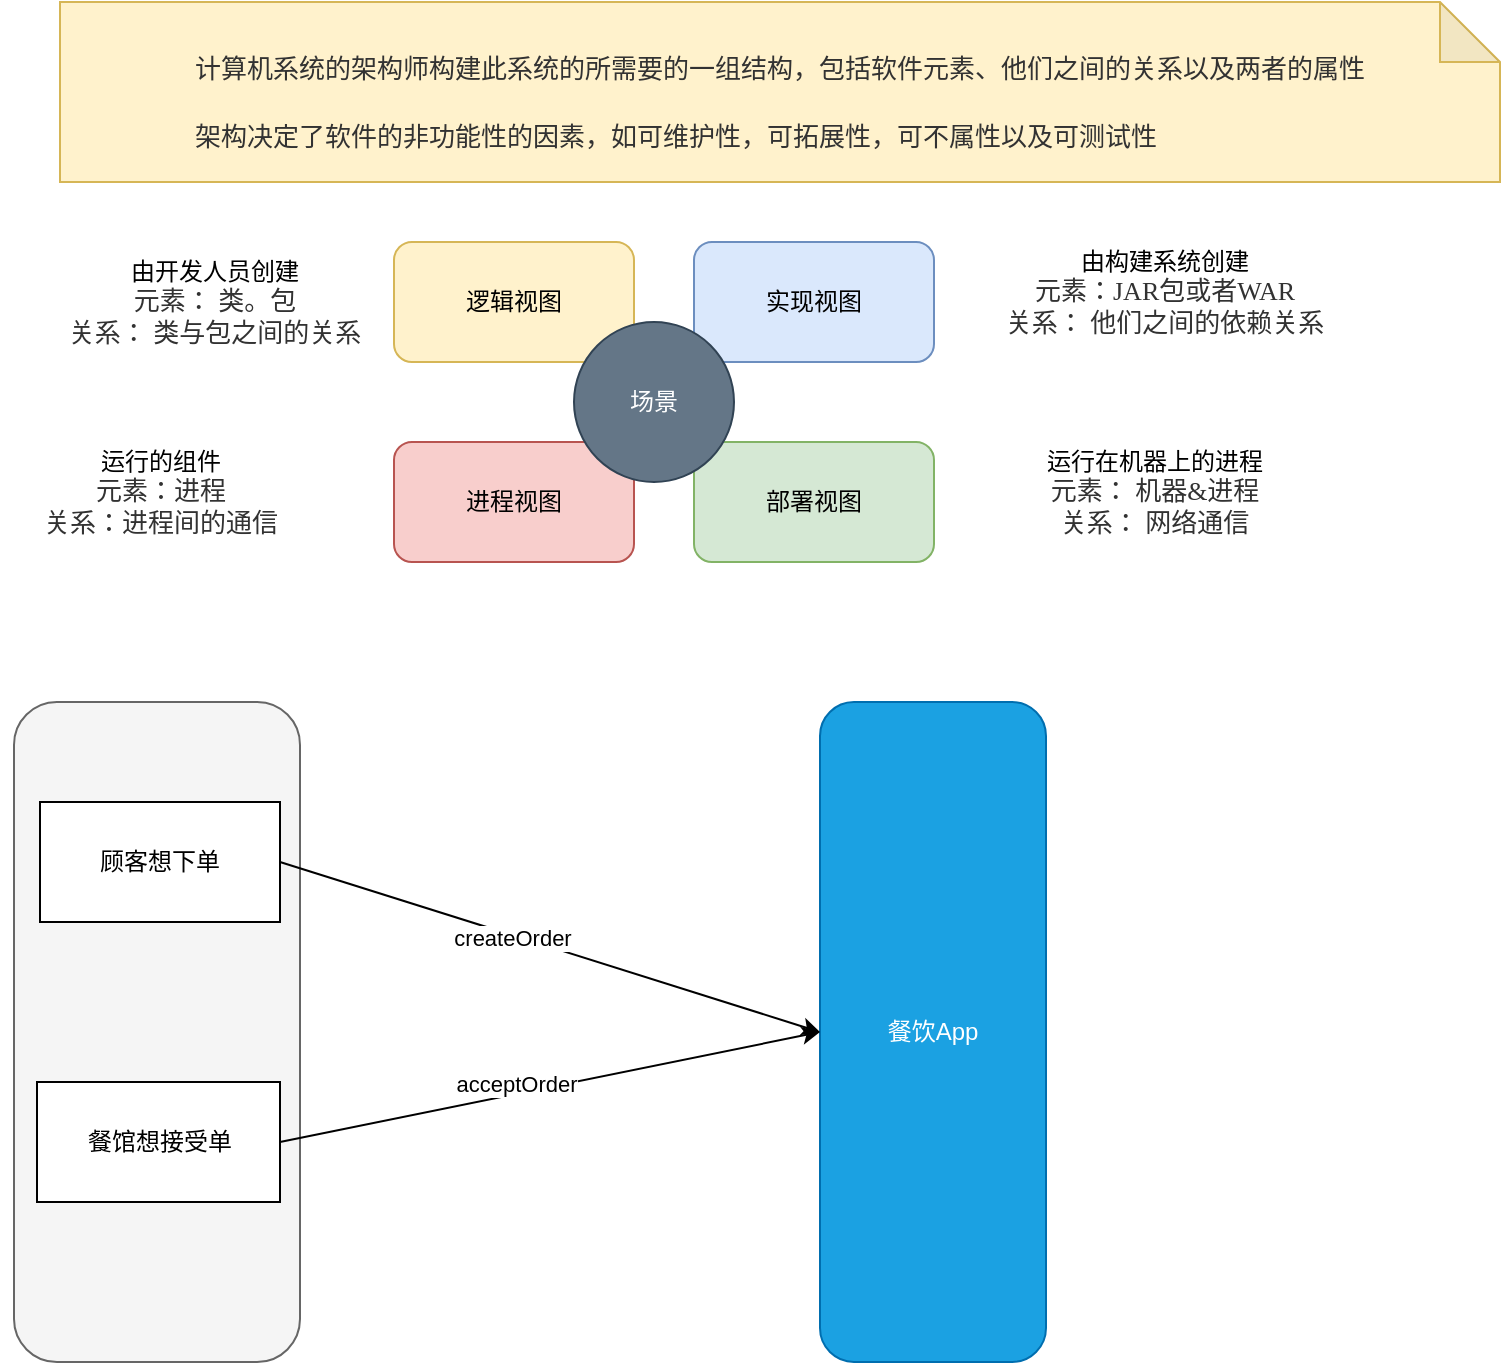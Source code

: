 <mxfile version="21.8.0" type="github">
  <diagram id="C5RBs43oDa-KdzZeNtuy" name="Page-1">
    <mxGraphModel dx="1465" dy="750" grid="1" gridSize="10" guides="1" tooltips="1" connect="1" arrows="1" fold="1" page="1" pageScale="1" pageWidth="1654" pageHeight="1169" math="1" shadow="0">
      <root>
        <mxCell id="WIyWlLk6GJQsqaUBKTNV-0" />
        <mxCell id="WIyWlLk6GJQsqaUBKTNV-1" parent="WIyWlLk6GJQsqaUBKTNV-0" />
        <mxCell id="3KiA_Lac_WNfhhEKunAJ-5" value="逻辑视图" style="rounded=1;whiteSpace=wrap;html=1;fillColor=#fff2cc;strokeColor=#d6b656;" parent="WIyWlLk6GJQsqaUBKTNV-1" vertex="1">
          <mxGeometry x="207" y="140" width="120" height="60" as="geometry" />
        </mxCell>
        <mxCell id="3KiA_Lac_WNfhhEKunAJ-6" value="进程视图" style="rounded=1;whiteSpace=wrap;html=1;fillColor=#f8cecc;strokeColor=#b85450;" parent="WIyWlLk6GJQsqaUBKTNV-1" vertex="1">
          <mxGeometry x="207" y="240" width="120" height="60" as="geometry" />
        </mxCell>
        <mxCell id="3KiA_Lac_WNfhhEKunAJ-7" value="实现视图" style="rounded=1;whiteSpace=wrap;html=1;fillColor=#dae8fc;strokeColor=#6c8ebf;" parent="WIyWlLk6GJQsqaUBKTNV-1" vertex="1">
          <mxGeometry x="357" y="140" width="120" height="60" as="geometry" />
        </mxCell>
        <mxCell id="3KiA_Lac_WNfhhEKunAJ-8" value="部署视图" style="rounded=1;whiteSpace=wrap;html=1;fillColor=#d5e8d4;strokeColor=#82b366;" parent="WIyWlLk6GJQsqaUBKTNV-1" vertex="1">
          <mxGeometry x="357" y="240" width="120" height="60" as="geometry" />
        </mxCell>
        <mxCell id="3KiA_Lac_WNfhhEKunAJ-9" value="场景" style="ellipse;whiteSpace=wrap;html=1;aspect=fixed;fillColor=#647687;fontColor=#ffffff;strokeColor=#314354;" parent="WIyWlLk6GJQsqaUBKTNV-1" vertex="1">
          <mxGeometry x="297" y="180" width="80" height="80" as="geometry" />
        </mxCell>
        <mxCell id="3KiA_Lac_WNfhhEKunAJ-12" value="由开发人员创建&lt;div style=&quot;resize: none; outline: none; font-size: 13px; color: rgb(50, 50, 50); font-family: 微软雅黑;&quot;&gt;元素： 类。包&lt;/div&gt;&lt;div style=&quot;resize: none; outline: none; font-size: 13px; color: rgb(50, 50, 50); font-family: 微软雅黑;&quot;&gt;关系： 类与包之间的关系&lt;/div&gt;" style="text;html=1;align=center;verticalAlign=middle;resizable=0;points=[];autosize=1;strokeColor=none;fillColor=none;" parent="WIyWlLk6GJQsqaUBKTNV-1" vertex="1">
          <mxGeometry x="17" y="135" width="200" height="70" as="geometry" />
        </mxCell>
        <mxCell id="3KiA_Lac_WNfhhEKunAJ-13" value="运行的组件&lt;div style=&quot;resize: none; outline: none; font-size: 13px; color: rgb(50, 50, 50); font-family: 微软雅黑;&quot;&gt;元素：进程&lt;/div&gt;&lt;div style=&quot;resize: none; outline: none; font-size: 13px; color: rgb(50, 50, 50); font-family: 微软雅黑;&quot;&gt;关系：进程间的通信&lt;/div&gt;" style="text;html=1;align=center;verticalAlign=middle;resizable=0;points=[];autosize=1;strokeColor=none;fillColor=none;" parent="WIyWlLk6GJQsqaUBKTNV-1" vertex="1">
          <mxGeometry x="10" y="230" width="160" height="70" as="geometry" />
        </mxCell>
        <mxCell id="3KiA_Lac_WNfhhEKunAJ-14" value="由构建系统创建&lt;div style=&quot;resize: none; outline: none; font-size: 13px; color: rgb(50, 50, 50); font-family: 微软雅黑;&quot;&gt;元素：JAR包或者WAR&lt;/div&gt;&lt;div style=&quot;resize: none; outline: none; font-size: 13px; color: rgb(50, 50, 50); font-family: 微软雅黑;&quot;&gt;关系： 他们之间的依赖关系&lt;/div&gt;" style="text;html=1;align=center;verticalAlign=middle;resizable=0;points=[];autosize=1;strokeColor=none;fillColor=none;" parent="WIyWlLk6GJQsqaUBKTNV-1" vertex="1">
          <mxGeometry x="487" y="130" width="210" height="70" as="geometry" />
        </mxCell>
        <mxCell id="3KiA_Lac_WNfhhEKunAJ-15" value="运行在机器上的进程&lt;div style=&quot;resize: none; outline: none; font-size: 13px; color: rgb(50, 50, 50); font-family: 微软雅黑;&quot;&gt;元素： 机器&amp;amp;进程&lt;/div&gt;&lt;div style=&quot;resize: none; outline: none; font-size: 13px; color: rgb(50, 50, 50); font-family: 微软雅黑;&quot;&gt;关系： 网络通信&lt;/div&gt;" style="text;html=1;align=center;verticalAlign=middle;resizable=0;points=[];autosize=1;strokeColor=none;fillColor=none;" parent="WIyWlLk6GJQsqaUBKTNV-1" vertex="1">
          <mxGeometry x="507" y="230" width="160" height="70" as="geometry" />
        </mxCell>
        <mxCell id="3KiA_Lac_WNfhhEKunAJ-16" value="" style="rounded=1;whiteSpace=wrap;html=1;fillColor=#f5f5f5;fontColor=#333333;strokeColor=#666666;" parent="WIyWlLk6GJQsqaUBKTNV-1" vertex="1">
          <mxGeometry x="17" y="370" width="143" height="330" as="geometry" />
        </mxCell>
        <mxCell id="3KiA_Lac_WNfhhEKunAJ-17" value="餐饮App" style="rounded=1;whiteSpace=wrap;html=1;fillColor=#1ba1e2;fontColor=#ffffff;strokeColor=#006EAF;" parent="WIyWlLk6GJQsqaUBKTNV-1" vertex="1">
          <mxGeometry x="420" y="370" width="113" height="330" as="geometry" />
        </mxCell>
        <mxCell id="3KiA_Lac_WNfhhEKunAJ-20" style="rounded=0;orthogonalLoop=1;jettySize=auto;html=1;exitX=1;exitY=0.5;exitDx=0;exitDy=0;entryX=0;entryY=0.5;entryDx=0;entryDy=0;" parent="WIyWlLk6GJQsqaUBKTNV-1" source="3KiA_Lac_WNfhhEKunAJ-18" target="3KiA_Lac_WNfhhEKunAJ-17" edge="1">
          <mxGeometry relative="1" as="geometry" />
        </mxCell>
        <mxCell id="3KiA_Lac_WNfhhEKunAJ-22" value="createOrder" style="edgeLabel;html=1;align=center;verticalAlign=middle;resizable=0;points=[];" parent="3KiA_Lac_WNfhhEKunAJ-20" vertex="1" connectable="0">
          <mxGeometry x="-0.138" y="-1" relative="1" as="geometry">
            <mxPoint as="offset" />
          </mxGeometry>
        </mxCell>
        <mxCell id="3KiA_Lac_WNfhhEKunAJ-18" value="顾客想下单" style="rounded=0;whiteSpace=wrap;html=1;" parent="WIyWlLk6GJQsqaUBKTNV-1" vertex="1">
          <mxGeometry x="30" y="420" width="120" height="60" as="geometry" />
        </mxCell>
        <mxCell id="3KiA_Lac_WNfhhEKunAJ-21" style="rounded=0;orthogonalLoop=1;jettySize=auto;html=1;exitX=1;exitY=0.5;exitDx=0;exitDy=0;entryX=0;entryY=0.5;entryDx=0;entryDy=0;" parent="WIyWlLk6GJQsqaUBKTNV-1" source="3KiA_Lac_WNfhhEKunAJ-19" target="3KiA_Lac_WNfhhEKunAJ-17" edge="1">
          <mxGeometry relative="1" as="geometry" />
        </mxCell>
        <mxCell id="3KiA_Lac_WNfhhEKunAJ-23" value="acceptOrder" style="edgeLabel;html=1;align=center;verticalAlign=middle;resizable=0;points=[];" parent="3KiA_Lac_WNfhhEKunAJ-21" vertex="1" connectable="0">
          <mxGeometry x="0.192" y="1" relative="1" as="geometry">
            <mxPoint x="-43" y="4" as="offset" />
          </mxGeometry>
        </mxCell>
        <mxCell id="3KiA_Lac_WNfhhEKunAJ-19" value="餐馆想接受单" style="rounded=0;whiteSpace=wrap;html=1;" parent="WIyWlLk6GJQsqaUBKTNV-1" vertex="1">
          <mxGeometry x="28.5" y="560" width="121.5" height="60" as="geometry" />
        </mxCell>
        <mxCell id="F_mLyd655lwNizN5p80W-0" value="&lt;h1 style=&quot;border-color: var(--border-color); text-align: left;&quot;&gt;&lt;font style=&quot;border-color: var(--border-color); color: rgb(50, 50, 50); font-family: 微软雅黑; font-size: 13px; font-weight: 400;&quot; color=&quot;#323232&quot;&gt;计算机系统的架构师构建此系统的所需要的一组结构，包括软件元素、他们之间的关系以及两者的属性&lt;/font&gt;&lt;div style=&quot;border-color: var(--border-color); resize: none; outline: none; font-size: 13px; color: rgb(50, 50, 50); font-family: 微软雅黑; font-weight: 400;&quot;&gt;&lt;font style=&quot;border-color: var(--border-color);&quot; color=&quot;#323232&quot;&gt;&lt;br style=&quot;border-color: var(--border-color);&quot;&gt;&lt;/font&gt;&lt;/div&gt;&lt;div style=&quot;border-color: var(--border-color); resize: none; outline: none; font-size: 13px; color: rgb(50, 50, 50); font-family: 微软雅黑; font-weight: 400;&quot;&gt;&lt;font style=&quot;border-color: var(--border-color);&quot; color=&quot;#323232&quot;&gt;架构决定了软件的非功能性的因素，如可维护性，可拓展性，可不属性以及可测试性&lt;/font&gt;&lt;/div&gt;&lt;/h1&gt;" style="shape=note;whiteSpace=wrap;html=1;backgroundOutline=1;darkOpacity=0.05;fillColor=#fff2cc;strokeColor=#d6b656;" parent="WIyWlLk6GJQsqaUBKTNV-1" vertex="1">
          <mxGeometry x="40" y="20" width="720" height="90" as="geometry" />
        </mxCell>
      </root>
    </mxGraphModel>
  </diagram>
</mxfile>
